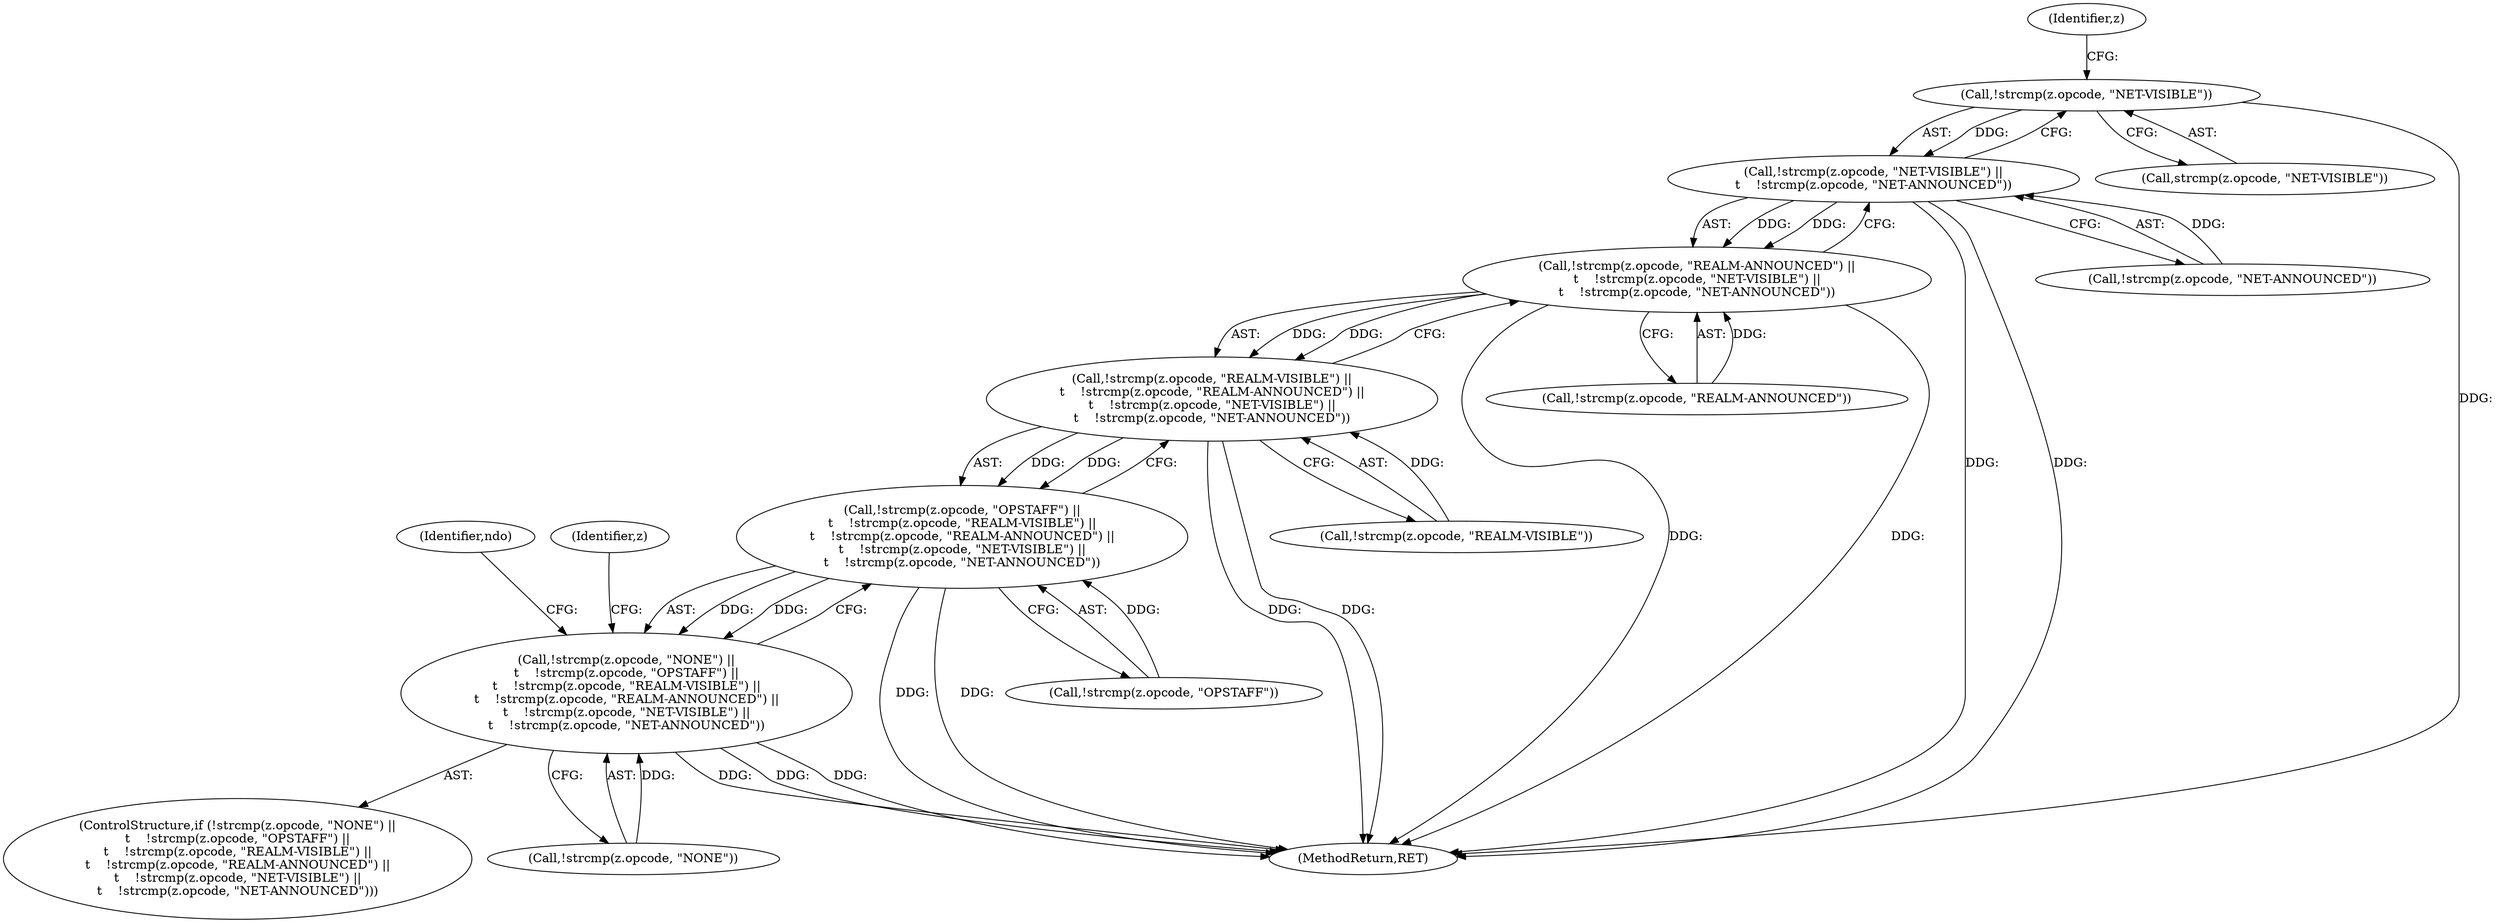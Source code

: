 digraph "0_tcpdump_d17507ffa3e9742199b02a66aa940e79ababfa30_0@API" {
"1000701" [label="(Call,!strcmp(z.opcode, \"NET-VISIBLE\"))"];
"1000700" [label="(Call,!strcmp(z.opcode, \"NET-VISIBLE\") ||\n\t    !strcmp(z.opcode, \"NET-ANNOUNCED\"))"];
"1000693" [label="(Call,!strcmp(z.opcode, \"REALM-ANNOUNCED\") ||\n\t    !strcmp(z.opcode, \"NET-VISIBLE\") ||\n\t    !strcmp(z.opcode, \"NET-ANNOUNCED\"))"];
"1000686" [label="(Call,!strcmp(z.opcode, \"REALM-VISIBLE\") ||\n\t    !strcmp(z.opcode, \"REALM-ANNOUNCED\") ||\n\t    !strcmp(z.opcode, \"NET-VISIBLE\") ||\n\t    !strcmp(z.opcode, \"NET-ANNOUNCED\"))"];
"1000679" [label="(Call,!strcmp(z.opcode, \"OPSTAFF\") ||\n\t    !strcmp(z.opcode, \"REALM-VISIBLE\") ||\n\t    !strcmp(z.opcode, \"REALM-ANNOUNCED\") ||\n\t    !strcmp(z.opcode, \"NET-VISIBLE\") ||\n\t    !strcmp(z.opcode, \"NET-ANNOUNCED\"))"];
"1000672" [label="(Call,!strcmp(z.opcode, \"NONE\") ||\n\t    !strcmp(z.opcode, \"OPSTAFF\") ||\n\t    !strcmp(z.opcode, \"REALM-VISIBLE\") ||\n\t    !strcmp(z.opcode, \"REALM-ANNOUNCED\") ||\n\t    !strcmp(z.opcode, \"NET-VISIBLE\") ||\n\t    !strcmp(z.opcode, \"NET-ANNOUNCED\"))"];
"1000694" [label="(Call,!strcmp(z.opcode, \"REALM-ANNOUNCED\"))"];
"1000702" [label="(Call,strcmp(z.opcode, \"NET-VISIBLE\"))"];
"1000748" [label="(MethodReturn,RET)"];
"1000693" [label="(Call,!strcmp(z.opcode, \"REALM-ANNOUNCED\") ||\n\t    !strcmp(z.opcode, \"NET-VISIBLE\") ||\n\t    !strcmp(z.opcode, \"NET-ANNOUNCED\"))"];
"1000687" [label="(Call,!strcmp(z.opcode, \"REALM-VISIBLE\"))"];
"1000710" [label="(Identifier,z)"];
"1000716" [label="(Identifier,ndo)"];
"1000728" [label="(Identifier,z)"];
"1000671" [label="(ControlStructure,if (!strcmp(z.opcode, \"NONE\") ||\n\t    !strcmp(z.opcode, \"OPSTAFF\") ||\n\t    !strcmp(z.opcode, \"REALM-VISIBLE\") ||\n\t    !strcmp(z.opcode, \"REALM-ANNOUNCED\") ||\n\t    !strcmp(z.opcode, \"NET-VISIBLE\") ||\n\t    !strcmp(z.opcode, \"NET-ANNOUNCED\")))"];
"1000700" [label="(Call,!strcmp(z.opcode, \"NET-VISIBLE\") ||\n\t    !strcmp(z.opcode, \"NET-ANNOUNCED\"))"];
"1000686" [label="(Call,!strcmp(z.opcode, \"REALM-VISIBLE\") ||\n\t    !strcmp(z.opcode, \"REALM-ANNOUNCED\") ||\n\t    !strcmp(z.opcode, \"NET-VISIBLE\") ||\n\t    !strcmp(z.opcode, \"NET-ANNOUNCED\"))"];
"1000679" [label="(Call,!strcmp(z.opcode, \"OPSTAFF\") ||\n\t    !strcmp(z.opcode, \"REALM-VISIBLE\") ||\n\t    !strcmp(z.opcode, \"REALM-ANNOUNCED\") ||\n\t    !strcmp(z.opcode, \"NET-VISIBLE\") ||\n\t    !strcmp(z.opcode, \"NET-ANNOUNCED\"))"];
"1000680" [label="(Call,!strcmp(z.opcode, \"OPSTAFF\"))"];
"1000673" [label="(Call,!strcmp(z.opcode, \"NONE\"))"];
"1000701" [label="(Call,!strcmp(z.opcode, \"NET-VISIBLE\"))"];
"1000707" [label="(Call,!strcmp(z.opcode, \"NET-ANNOUNCED\"))"];
"1000672" [label="(Call,!strcmp(z.opcode, \"NONE\") ||\n\t    !strcmp(z.opcode, \"OPSTAFF\") ||\n\t    !strcmp(z.opcode, \"REALM-VISIBLE\") ||\n\t    !strcmp(z.opcode, \"REALM-ANNOUNCED\") ||\n\t    !strcmp(z.opcode, \"NET-VISIBLE\") ||\n\t    !strcmp(z.opcode, \"NET-ANNOUNCED\"))"];
"1000701" -> "1000700"  [label="AST: "];
"1000701" -> "1000702"  [label="CFG: "];
"1000702" -> "1000701"  [label="AST: "];
"1000710" -> "1000701"  [label="CFG: "];
"1000700" -> "1000701"  [label="CFG: "];
"1000701" -> "1000748"  [label="DDG: "];
"1000701" -> "1000700"  [label="DDG: "];
"1000700" -> "1000693"  [label="AST: "];
"1000700" -> "1000707"  [label="CFG: "];
"1000707" -> "1000700"  [label="AST: "];
"1000693" -> "1000700"  [label="CFG: "];
"1000700" -> "1000748"  [label="DDG: "];
"1000700" -> "1000748"  [label="DDG: "];
"1000700" -> "1000693"  [label="DDG: "];
"1000700" -> "1000693"  [label="DDG: "];
"1000707" -> "1000700"  [label="DDG: "];
"1000693" -> "1000686"  [label="AST: "];
"1000693" -> "1000694"  [label="CFG: "];
"1000694" -> "1000693"  [label="AST: "];
"1000686" -> "1000693"  [label="CFG: "];
"1000693" -> "1000748"  [label="DDG: "];
"1000693" -> "1000748"  [label="DDG: "];
"1000693" -> "1000686"  [label="DDG: "];
"1000693" -> "1000686"  [label="DDG: "];
"1000694" -> "1000693"  [label="DDG: "];
"1000686" -> "1000679"  [label="AST: "];
"1000686" -> "1000687"  [label="CFG: "];
"1000687" -> "1000686"  [label="AST: "];
"1000679" -> "1000686"  [label="CFG: "];
"1000686" -> "1000748"  [label="DDG: "];
"1000686" -> "1000748"  [label="DDG: "];
"1000686" -> "1000679"  [label="DDG: "];
"1000686" -> "1000679"  [label="DDG: "];
"1000687" -> "1000686"  [label="DDG: "];
"1000679" -> "1000672"  [label="AST: "];
"1000679" -> "1000680"  [label="CFG: "];
"1000680" -> "1000679"  [label="AST: "];
"1000672" -> "1000679"  [label="CFG: "];
"1000679" -> "1000748"  [label="DDG: "];
"1000679" -> "1000748"  [label="DDG: "];
"1000679" -> "1000672"  [label="DDG: "];
"1000679" -> "1000672"  [label="DDG: "];
"1000680" -> "1000679"  [label="DDG: "];
"1000672" -> "1000671"  [label="AST: "];
"1000672" -> "1000673"  [label="CFG: "];
"1000673" -> "1000672"  [label="AST: "];
"1000716" -> "1000672"  [label="CFG: "];
"1000728" -> "1000672"  [label="CFG: "];
"1000672" -> "1000748"  [label="DDG: "];
"1000672" -> "1000748"  [label="DDG: "];
"1000672" -> "1000748"  [label="DDG: "];
"1000673" -> "1000672"  [label="DDG: "];
}

